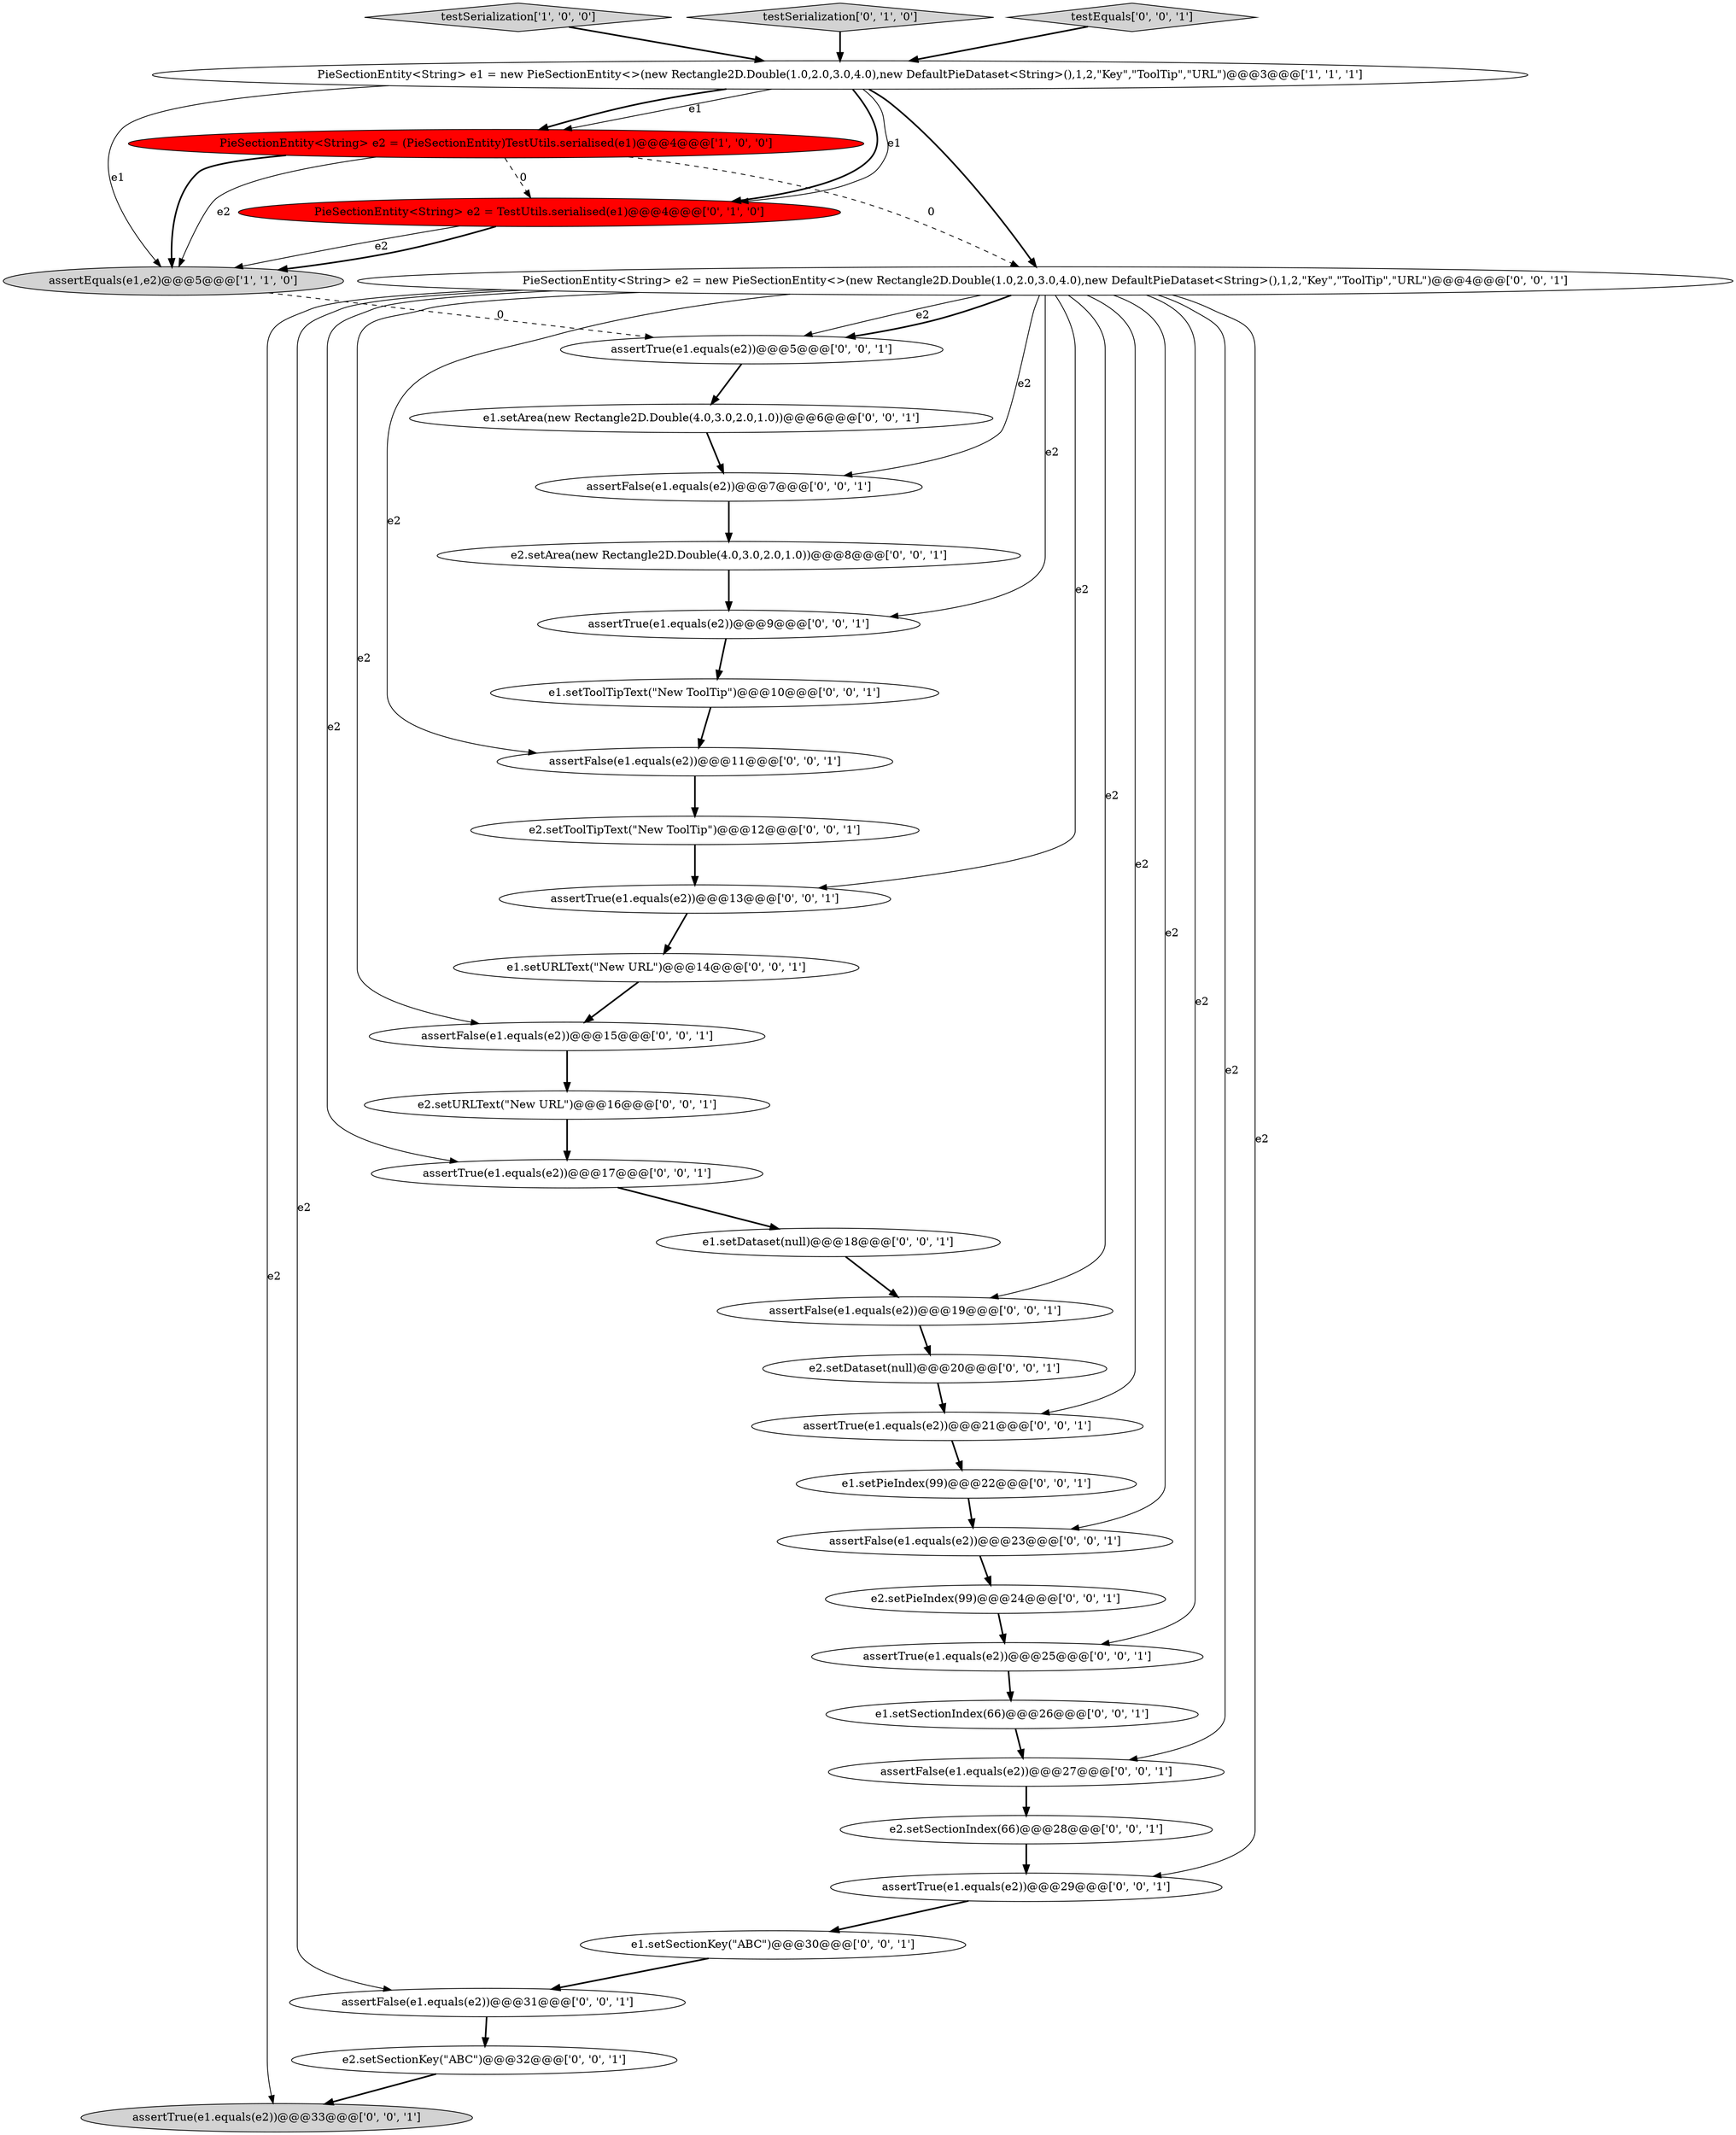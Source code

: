 digraph {
20 [style = filled, label = "assertTrue(e1.equals(e2))@@@25@@@['0', '0', '1']", fillcolor = white, shape = ellipse image = "AAA0AAABBB3BBB"];
12 [style = filled, label = "e2.setToolTipText(\"New ToolTip\")@@@12@@@['0', '0', '1']", fillcolor = white, shape = ellipse image = "AAA0AAABBB3BBB"];
0 [style = filled, label = "testSerialization['1', '0', '0']", fillcolor = lightgray, shape = diamond image = "AAA0AAABBB1BBB"];
30 [style = filled, label = "e1.setDataset(null)@@@18@@@['0', '0', '1']", fillcolor = white, shape = ellipse image = "AAA0AAABBB3BBB"];
5 [style = filled, label = "testSerialization['0', '1', '0']", fillcolor = lightgray, shape = diamond image = "AAA0AAABBB2BBB"];
16 [style = filled, label = "assertTrue(e1.equals(e2))@@@17@@@['0', '0', '1']", fillcolor = white, shape = ellipse image = "AAA0AAABBB3BBB"];
10 [style = filled, label = "e2.setURLText(\"New URL\")@@@16@@@['0', '0', '1']", fillcolor = white, shape = ellipse image = "AAA0AAABBB3BBB"];
1 [style = filled, label = "PieSectionEntity<String> e2 = (PieSectionEntity)TestUtils.serialised(e1)@@@4@@@['1', '0', '0']", fillcolor = red, shape = ellipse image = "AAA1AAABBB1BBB"];
21 [style = filled, label = "assertTrue(e1.equals(e2))@@@9@@@['0', '0', '1']", fillcolor = white, shape = ellipse image = "AAA0AAABBB3BBB"];
29 [style = filled, label = "assertTrue(e1.equals(e2))@@@5@@@['0', '0', '1']", fillcolor = white, shape = ellipse image = "AAA0AAABBB3BBB"];
6 [style = filled, label = "e2.setSectionKey(\"ABC\")@@@32@@@['0', '0', '1']", fillcolor = white, shape = ellipse image = "AAA0AAABBB3BBB"];
15 [style = filled, label = "e2.setArea(new Rectangle2D.Double(4.0,3.0,2.0,1.0))@@@8@@@['0', '0', '1']", fillcolor = white, shape = ellipse image = "AAA0AAABBB3BBB"];
24 [style = filled, label = "assertFalse(e1.equals(e2))@@@27@@@['0', '0', '1']", fillcolor = white, shape = ellipse image = "AAA0AAABBB3BBB"];
27 [style = filled, label = "assertFalse(e1.equals(e2))@@@19@@@['0', '0', '1']", fillcolor = white, shape = ellipse image = "AAA0AAABBB3BBB"];
33 [style = filled, label = "e2.setSectionIndex(66)@@@28@@@['0', '0', '1']", fillcolor = white, shape = ellipse image = "AAA0AAABBB3BBB"];
28 [style = filled, label = "assertTrue(e1.equals(e2))@@@21@@@['0', '0', '1']", fillcolor = white, shape = ellipse image = "AAA0AAABBB3BBB"];
31 [style = filled, label = "e2.setPieIndex(99)@@@24@@@['0', '0', '1']", fillcolor = white, shape = ellipse image = "AAA0AAABBB3BBB"];
14 [style = filled, label = "e1.setToolTipText(\"New ToolTip\")@@@10@@@['0', '0', '1']", fillcolor = white, shape = ellipse image = "AAA0AAABBB3BBB"];
11 [style = filled, label = "assertTrue(e1.equals(e2))@@@33@@@['0', '0', '1']", fillcolor = lightgray, shape = ellipse image = "AAA0AAABBB3BBB"];
17 [style = filled, label = "assertFalse(e1.equals(e2))@@@15@@@['0', '0', '1']", fillcolor = white, shape = ellipse image = "AAA0AAABBB3BBB"];
25 [style = filled, label = "assertFalse(e1.equals(e2))@@@11@@@['0', '0', '1']", fillcolor = white, shape = ellipse image = "AAA0AAABBB3BBB"];
2 [style = filled, label = "PieSectionEntity<String> e1 = new PieSectionEntity<>(new Rectangle2D.Double(1.0,2.0,3.0,4.0),new DefaultPieDataset<String>(),1,2,\"Key\",\"ToolTip\",\"URL\")@@@3@@@['1', '1', '1']", fillcolor = white, shape = ellipse image = "AAA0AAABBB1BBB"];
19 [style = filled, label = "e1.setPieIndex(99)@@@22@@@['0', '0', '1']", fillcolor = white, shape = ellipse image = "AAA0AAABBB3BBB"];
32 [style = filled, label = "e1.setURLText(\"New URL\")@@@14@@@['0', '0', '1']", fillcolor = white, shape = ellipse image = "AAA0AAABBB3BBB"];
26 [style = filled, label = "assertTrue(e1.equals(e2))@@@13@@@['0', '0', '1']", fillcolor = white, shape = ellipse image = "AAA0AAABBB3BBB"];
3 [style = filled, label = "assertEquals(e1,e2)@@@5@@@['1', '1', '0']", fillcolor = lightgray, shape = ellipse image = "AAA0AAABBB1BBB"];
7 [style = filled, label = "e1.setSectionIndex(66)@@@26@@@['0', '0', '1']", fillcolor = white, shape = ellipse image = "AAA0AAABBB3BBB"];
18 [style = filled, label = "testEquals['0', '0', '1']", fillcolor = lightgray, shape = diamond image = "AAA0AAABBB3BBB"];
23 [style = filled, label = "assertTrue(e1.equals(e2))@@@29@@@['0', '0', '1']", fillcolor = white, shape = ellipse image = "AAA0AAABBB3BBB"];
35 [style = filled, label = "assertFalse(e1.equals(e2))@@@7@@@['0', '0', '1']", fillcolor = white, shape = ellipse image = "AAA0AAABBB3BBB"];
13 [style = filled, label = "assertFalse(e1.equals(e2))@@@31@@@['0', '0', '1']", fillcolor = white, shape = ellipse image = "AAA0AAABBB3BBB"];
9 [style = filled, label = "PieSectionEntity<String> e2 = new PieSectionEntity<>(new Rectangle2D.Double(1.0,2.0,3.0,4.0),new DefaultPieDataset<String>(),1,2,\"Key\",\"ToolTip\",\"URL\")@@@4@@@['0', '0', '1']", fillcolor = white, shape = ellipse image = "AAA0AAABBB3BBB"];
36 [style = filled, label = "e1.setSectionKey(\"ABC\")@@@30@@@['0', '0', '1']", fillcolor = white, shape = ellipse image = "AAA0AAABBB3BBB"];
4 [style = filled, label = "PieSectionEntity<String> e2 = TestUtils.serialised(e1)@@@4@@@['0', '1', '0']", fillcolor = red, shape = ellipse image = "AAA1AAABBB2BBB"];
22 [style = filled, label = "e2.setDataset(null)@@@20@@@['0', '0', '1']", fillcolor = white, shape = ellipse image = "AAA0AAABBB3BBB"];
34 [style = filled, label = "e1.setArea(new Rectangle2D.Double(4.0,3.0,2.0,1.0))@@@6@@@['0', '0', '1']", fillcolor = white, shape = ellipse image = "AAA0AAABBB3BBB"];
8 [style = filled, label = "assertFalse(e1.equals(e2))@@@23@@@['0', '0', '1']", fillcolor = white, shape = ellipse image = "AAA0AAABBB3BBB"];
3->29 [style = dashed, label="0"];
17->10 [style = bold, label=""];
4->3 [style = bold, label=""];
9->8 [style = solid, label="e2"];
9->29 [style = solid, label="e2"];
14->25 [style = bold, label=""];
26->32 [style = bold, label=""];
9->25 [style = solid, label="e2"];
35->15 [style = bold, label=""];
8->31 [style = bold, label=""];
15->21 [style = bold, label=""];
2->1 [style = bold, label=""];
0->2 [style = bold, label=""];
30->27 [style = bold, label=""];
1->3 [style = bold, label=""];
9->16 [style = solid, label="e2"];
1->4 [style = dashed, label="0"];
1->9 [style = dashed, label="0"];
22->28 [style = bold, label=""];
12->26 [style = bold, label=""];
9->17 [style = solid, label="e2"];
2->9 [style = bold, label=""];
29->34 [style = bold, label=""];
18->2 [style = bold, label=""];
9->26 [style = solid, label="e2"];
2->4 [style = bold, label=""];
27->22 [style = bold, label=""];
2->1 [style = solid, label="e1"];
1->3 [style = solid, label="e2"];
9->27 [style = solid, label="e2"];
19->8 [style = bold, label=""];
33->23 [style = bold, label=""];
9->20 [style = solid, label="e2"];
24->33 [style = bold, label=""];
5->2 [style = bold, label=""];
7->24 [style = bold, label=""];
4->3 [style = solid, label="e2"];
9->24 [style = solid, label="e2"];
36->13 [style = bold, label=""];
2->4 [style = solid, label="e1"];
9->13 [style = solid, label="e2"];
10->16 [style = bold, label=""];
9->23 [style = solid, label="e2"];
25->12 [style = bold, label=""];
6->11 [style = bold, label=""];
16->30 [style = bold, label=""];
9->35 [style = solid, label="e2"];
9->28 [style = solid, label="e2"];
28->19 [style = bold, label=""];
9->11 [style = solid, label="e2"];
23->36 [style = bold, label=""];
34->35 [style = bold, label=""];
13->6 [style = bold, label=""];
2->3 [style = solid, label="e1"];
31->20 [style = bold, label=""];
20->7 [style = bold, label=""];
9->29 [style = bold, label=""];
32->17 [style = bold, label=""];
9->21 [style = solid, label="e2"];
21->14 [style = bold, label=""];
}
